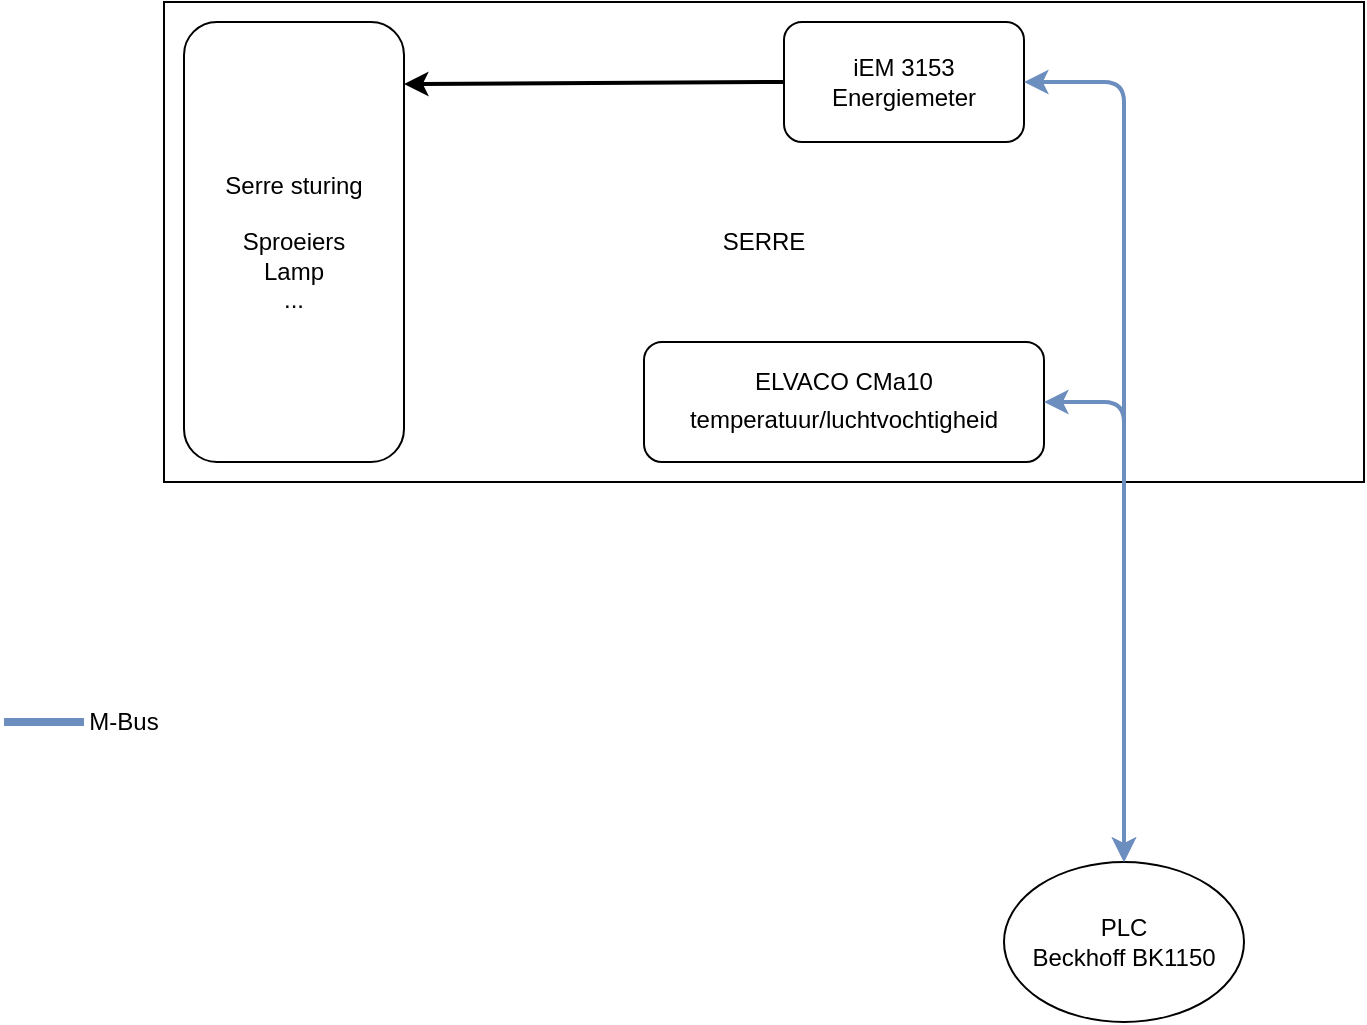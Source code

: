 <mxfile version="13.7.5" type="device"><diagram id="mndB_5d1Yole6TCCj5Rq" name="Page-1"><mxGraphModel dx="1422" dy="791" grid="1" gridSize="10" guides="1" tooltips="1" connect="1" arrows="1" fold="1" page="1" pageScale="1" pageWidth="827" pageHeight="1169" math="0" shadow="0"><root><mxCell id="0"/><mxCell id="1" parent="0"/><mxCell id="MK8S1ZzaKlKM44JFL2DF-1" value="&lt;div&gt;PLC&lt;/div&gt;&lt;div&gt;Beckhoff BK1150&lt;br&gt;&lt;/div&gt;" style="ellipse;whiteSpace=wrap;html=1;" vertex="1" parent="1"><mxGeometry x="580" y="510" width="120" height="80" as="geometry"/></mxCell><mxCell id="MK8S1ZzaKlKM44JFL2DF-2" value="SERRE" style="whiteSpace=wrap;html=1;" vertex="1" parent="1"><mxGeometry x="160" y="80" width="600" height="240" as="geometry"/></mxCell><mxCell id="MK8S1ZzaKlKM44JFL2DF-5" value="ELVACO CMa10&lt;br&gt;temperatuur/luchtvochtigheid&lt;span style=&quot;left: 380.6px ; top: 1133.57px ; font-size: 16.6px ; font-family: sans-serif ; transform: scalex(1.001)&quot;&gt;&lt;/span&gt;" style="rounded=1;whiteSpace=wrap;html=1;" vertex="1" parent="1"><mxGeometry x="400" y="250" width="200" height="60" as="geometry"/></mxCell><mxCell id="MK8S1ZzaKlKM44JFL2DF-7" value="" style="endArrow=classic;startArrow=classic;html=1;entryX=0.5;entryY=0;entryDx=0;entryDy=0;exitX=1;exitY=0.5;exitDx=0;exitDy=0;strokeWidth=2;fillColor=#dae8fc;strokeColor=#6c8ebf;" edge="1" parent="1" source="MK8S1ZzaKlKM44JFL2DF-5" target="MK8S1ZzaKlKM44JFL2DF-1"><mxGeometry width="50" height="50" relative="1" as="geometry"><mxPoint x="400" y="430" as="sourcePoint"/><mxPoint x="450" y="380" as="targetPoint"/><Array as="points"><mxPoint x="640" y="280"/></Array></mxGeometry></mxCell><mxCell id="MK8S1ZzaKlKM44JFL2DF-8" value="" style="endArrow=none;html=1;strokeWidth=4;fillColor=#dae8fc;strokeColor=#6c8ebf;" edge="1" parent="1"><mxGeometry width="50" height="50" relative="1" as="geometry"><mxPoint x="80" y="440" as="sourcePoint"/><mxPoint x="120" y="440" as="targetPoint"/></mxGeometry></mxCell><mxCell id="MK8S1ZzaKlKM44JFL2DF-9" value="M-Bus" style="text;html=1;strokeColor=none;fillColor=none;align=center;verticalAlign=middle;whiteSpace=wrap;rounded=0;" vertex="1" parent="1"><mxGeometry x="120" y="430" width="40" height="20" as="geometry"/></mxCell><mxCell id="MK8S1ZzaKlKM44JFL2DF-11" value="&lt;div&gt;Serre sturing&lt;/div&gt;&lt;div&gt;&lt;br&gt;&lt;/div&gt;&lt;div&gt;Sproeiers&lt;/div&gt;&lt;div&gt;Lamp&lt;/div&gt;&lt;div&gt;...&lt;br&gt;&lt;/div&gt;" style="rounded=1;whiteSpace=wrap;html=1;" vertex="1" parent="1"><mxGeometry x="170" y="90" width="110" height="220" as="geometry"/></mxCell><mxCell id="MK8S1ZzaKlKM44JFL2DF-12" value="&lt;div&gt;iEM 3153&lt;/div&gt;&lt;div&gt;Energiemeter&lt;br&gt;&lt;/div&gt;" style="rounded=1;whiteSpace=wrap;html=1;" vertex="1" parent="1"><mxGeometry x="470" y="90" width="120" height="60" as="geometry"/></mxCell><mxCell id="MK8S1ZzaKlKM44JFL2DF-13" value="" style="endArrow=classic;startArrow=classic;html=1;strokeWidth=2;exitX=1;exitY=0.5;exitDx=0;exitDy=0;fillColor=#dae8fc;strokeColor=#6c8ebf;entryX=0.5;entryY=0;entryDx=0;entryDy=0;" edge="1" parent="1" source="MK8S1ZzaKlKM44JFL2DF-12" target="MK8S1ZzaKlKM44JFL2DF-1"><mxGeometry width="50" height="50" relative="1" as="geometry"><mxPoint x="400" y="430" as="sourcePoint"/><mxPoint x="640" y="290" as="targetPoint"/><Array as="points"><mxPoint x="640" y="120"/></Array></mxGeometry></mxCell><mxCell id="MK8S1ZzaKlKM44JFL2DF-14" value="" style="endArrow=classic;html=1;strokeWidth=2;exitX=0;exitY=0.5;exitDx=0;exitDy=0;entryX=1;entryY=0.141;entryDx=0;entryDy=0;entryPerimeter=0;" edge="1" parent="1" source="MK8S1ZzaKlKM44JFL2DF-12" target="MK8S1ZzaKlKM44JFL2DF-11"><mxGeometry width="50" height="50" relative="1" as="geometry"><mxPoint x="340" y="119.5" as="sourcePoint"/><mxPoint x="390" y="119.5" as="targetPoint"/></mxGeometry></mxCell></root></mxGraphModel></diagram></mxfile>